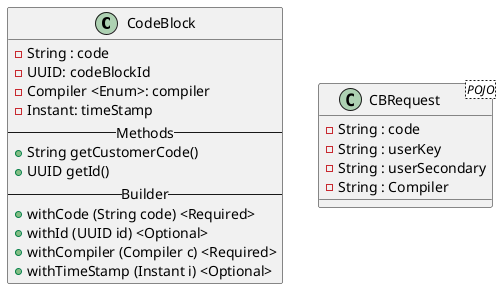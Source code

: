 @startuml

class CodeBlock {
  - String : code
  - UUID: codeBlockId
  - Compiler <Enum>: compiler
  - Instant: timeStamp
  -- Methods --
  + String getCustomerCode()
  + UUID getId()
  -- Builder --
  + withCode (String code) <Required>
  + withId (UUID id) <Optional>
  + withCompiler (Compiler c) <Required>
  + withTimeStamp (Instant i) <Optional>
}


class CBRequest <POJO> {
  - String : code
  - String : userKey
  - String : userSecondary
  - String : Compiler
}


@enduml